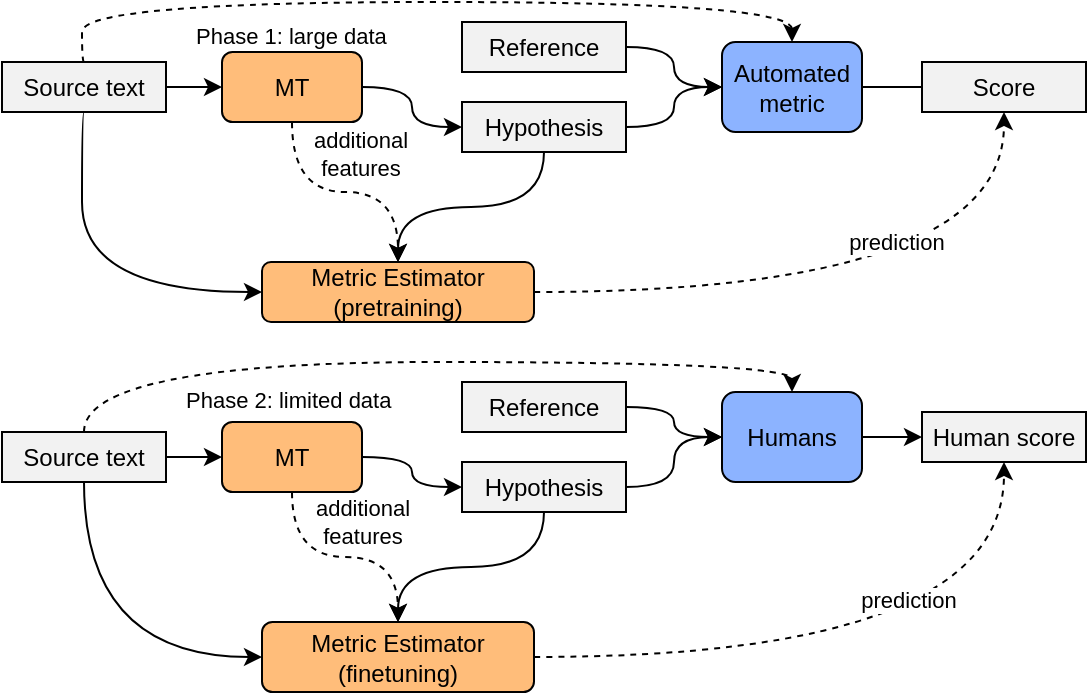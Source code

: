 <mxfile version="20.2.3" type="device"><diagram id="SWQedYVsy_tO1SeeWkI7" name="Page-1"><mxGraphModel dx="1422" dy="624" grid="1" gridSize="10" guides="1" tooltips="1" connect="1" arrows="1" fold="1" page="1" pageScale="1" pageWidth="850" pageHeight="1100" math="0" shadow="0"><root><mxCell id="0"/><mxCell id="1" parent="0"/><mxCell id="QuPqiqQEvVHGriK6TIgU-7" style="edgeStyle=none;rounded=0;orthogonalLoop=1;jettySize=auto;html=1;" edge="1" parent="1" source="WWA-em7YGh82n0wcgXo1-28" target="WWA-em7YGh82n0wcgXo1-6"><mxGeometry relative="1" as="geometry"/></mxCell><mxCell id="QuPqiqQEvVHGriK6TIgU-10" style="edgeStyle=orthogonalEdgeStyle;rounded=0;orthogonalLoop=1;jettySize=auto;html=1;entryX=0;entryY=0.5;entryDx=0;entryDy=0;curved=1;exitX=0.5;exitY=1;exitDx=0;exitDy=0;" edge="1" parent="1" source="WWA-em7YGh82n0wcgXo1-28" target="WWA-em7YGh82n0wcgXo1-7"><mxGeometry relative="1" as="geometry"><Array as="points"><mxPoint x="180" y="305"/><mxPoint x="180" y="395"/></Array></mxGeometry></mxCell><mxCell id="QuPqiqQEvVHGriK6TIgU-40" style="edgeStyle=orthogonalEdgeStyle;curved=1;rounded=0;orthogonalLoop=1;jettySize=auto;html=1;entryX=0.5;entryY=0;entryDx=0;entryDy=0;dashed=1;exitX=0.5;exitY=0;exitDx=0;exitDy=0;" edge="1" parent="1" source="WWA-em7YGh82n0wcgXo1-28" target="QuPqiqQEvVHGriK6TIgU-3"><mxGeometry relative="1" as="geometry"><Array as="points"><mxPoint x="180" y="280"/><mxPoint x="180" y="250"/><mxPoint x="535" y="250"/></Array></mxGeometry></mxCell><mxCell id="WWA-em7YGh82n0wcgXo1-28" value="&lt;span style=&quot;font-size: 12px;&quot;&gt;Source text&lt;/span&gt;" style="rounded=0;whiteSpace=wrap;html=1;fontSize=10.5;fillColor=#F2F2F2;" parent="1" vertex="1"><mxGeometry x="140" y="280" width="82" height="25" as="geometry"/></mxCell><mxCell id="QuPqiqQEvVHGriK6TIgU-6" style="edgeStyle=orthogonalEdgeStyle;rounded=0;orthogonalLoop=1;jettySize=auto;html=1;curved=1;" edge="1" parent="1" source="WWA-em7YGh82n0wcgXo1-6" target="QuPqiqQEvVHGriK6TIgU-1"><mxGeometry relative="1" as="geometry"/></mxCell><mxCell id="QuPqiqQEvVHGriK6TIgU-26" style="edgeStyle=orthogonalEdgeStyle;curved=1;rounded=0;orthogonalLoop=1;jettySize=auto;html=1;entryX=0.5;entryY=0;entryDx=0;entryDy=0;dashed=1;" edge="1" parent="1" source="WWA-em7YGh82n0wcgXo1-6" target="WWA-em7YGh82n0wcgXo1-7"><mxGeometry relative="1" as="geometry"/></mxCell><mxCell id="QuPqiqQEvVHGriK6TIgU-28" value="additional&lt;br&gt;features" style="edgeLabel;html=1;align=center;verticalAlign=middle;resizable=0;points=[];" vertex="1" connectable="0" parent="QuPqiqQEvVHGriK6TIgU-26"><mxGeometry x="0.206" y="-5" relative="1" as="geometry"><mxPoint x="-5" y="-24" as="offset"/></mxGeometry></mxCell><mxCell id="QuPqiqQEvVHGriK6TIgU-34" value="additional&lt;br&gt;features" style="edgeLabel;html=1;align=center;verticalAlign=middle;resizable=0;points=[];" vertex="1" connectable="0" parent="QuPqiqQEvVHGriK6TIgU-26"><mxGeometry x="0.206" y="-5" relative="1" as="geometry"><mxPoint x="-4" y="160" as="offset"/></mxGeometry></mxCell><mxCell id="WWA-em7YGh82n0wcgXo1-6" value="MT" style="rounded=1;whiteSpace=wrap;html=1;fillColor=#FFBD7A;" parent="1" vertex="1"><mxGeometry x="250" y="275" width="70" height="35" as="geometry"/></mxCell><mxCell id="QuPqiqQEvVHGriK6TIgU-12" style="edgeStyle=orthogonalEdgeStyle;curved=1;rounded=0;orthogonalLoop=1;jettySize=auto;html=1;entryX=0.5;entryY=1;entryDx=0;entryDy=0;dashed=1;" edge="1" parent="1" source="WWA-em7YGh82n0wcgXo1-7" target="QuPqiqQEvVHGriK6TIgU-9"><mxGeometry relative="1" as="geometry"/></mxCell><mxCell id="QuPqiqQEvVHGriK6TIgU-13" value="prediction" style="edgeLabel;html=1;align=center;verticalAlign=middle;resizable=0;points=[];" vertex="1" connectable="0" parent="QuPqiqQEvVHGriK6TIgU-12"><mxGeometry x="0.07" y="25" relative="1" as="geometry"><mxPoint x="7" as="offset"/></mxGeometry></mxCell><mxCell id="WWA-em7YGh82n0wcgXo1-7" value="Metric Estimator&lt;br&gt;(pretraining)" style="rounded=1;whiteSpace=wrap;html=1;fillColor=#FFBD7A;" parent="1" vertex="1"><mxGeometry x="270" y="380" width="136" height="30" as="geometry"/></mxCell><mxCell id="QuPqiqQEvVHGriK6TIgU-5" style="edgeStyle=orthogonalEdgeStyle;rounded=0;orthogonalLoop=1;jettySize=auto;html=1;curved=1;" edge="1" parent="1" source="QuPqiqQEvVHGriK6TIgU-1" target="QuPqiqQEvVHGriK6TIgU-3"><mxGeometry relative="1" as="geometry"/></mxCell><mxCell id="QuPqiqQEvVHGriK6TIgU-11" style="edgeStyle=orthogonalEdgeStyle;curved=1;rounded=0;orthogonalLoop=1;jettySize=auto;html=1;" edge="1" parent="1" source="QuPqiqQEvVHGriK6TIgU-1" target="WWA-em7YGh82n0wcgXo1-7"><mxGeometry relative="1" as="geometry"/></mxCell><mxCell id="QuPqiqQEvVHGriK6TIgU-1" value="&lt;span style=&quot;font-size: 12px;&quot;&gt;Hypothesis&lt;/span&gt;" style="rounded=0;whiteSpace=wrap;html=1;fontSize=10.5;fillColor=#F2F2F2;" vertex="1" parent="1"><mxGeometry x="370" y="300" width="82" height="25" as="geometry"/></mxCell><mxCell id="QuPqiqQEvVHGriK6TIgU-4" style="rounded=0;orthogonalLoop=1;jettySize=auto;html=1;edgeStyle=orthogonalEdgeStyle;curved=1;" edge="1" parent="1" source="QuPqiqQEvVHGriK6TIgU-2" target="QuPqiqQEvVHGriK6TIgU-3"><mxGeometry relative="1" as="geometry"/></mxCell><mxCell id="QuPqiqQEvVHGriK6TIgU-2" value="&lt;span style=&quot;font-size: 12px;&quot;&gt;Reference&lt;/span&gt;" style="rounded=0;whiteSpace=wrap;html=1;fontSize=10.5;fillColor=#F2F2F2;" vertex="1" parent="1"><mxGeometry x="370" y="260" width="82" height="25" as="geometry"/></mxCell><mxCell id="QuPqiqQEvVHGriK6TIgU-8" style="edgeStyle=none;rounded=0;orthogonalLoop=1;jettySize=auto;html=1;" edge="1" parent="1" source="QuPqiqQEvVHGriK6TIgU-3"><mxGeometry relative="1" as="geometry"><mxPoint x="610.0" y="292.5" as="targetPoint"/></mxGeometry></mxCell><mxCell id="QuPqiqQEvVHGriK6TIgU-3" value="Automated&lt;br&gt;metric" style="rounded=1;whiteSpace=wrap;html=1;fillColor=#8CB3FF;" vertex="1" parent="1"><mxGeometry x="500" y="270" width="70" height="45" as="geometry"/></mxCell><mxCell id="QuPqiqQEvVHGriK6TIgU-9" value="&lt;span style=&quot;font-size: 12px;&quot;&gt;Score&lt;/span&gt;" style="rounded=0;whiteSpace=wrap;html=1;fontSize=10.5;fillColor=#F2F2F2;" vertex="1" parent="1"><mxGeometry x="600" y="280" width="82" height="25" as="geometry"/></mxCell><mxCell id="QuPqiqQEvVHGriK6TIgU-24" style="edgeStyle=orthogonalEdgeStyle;curved=1;rounded=0;orthogonalLoop=1;jettySize=auto;html=1;dashed=1;" edge="1" parent="1" source="QuPqiqQEvVHGriK6TIgU-14" target="QuPqiqQEvVHGriK6TIgU-19"><mxGeometry relative="1" as="geometry"/></mxCell><mxCell id="QuPqiqQEvVHGriK6TIgU-38" value="prediction" style="edgeLabel;html=1;align=center;verticalAlign=middle;resizable=0;points=[];" vertex="1" connectable="0" parent="QuPqiqQEvVHGriK6TIgU-24"><mxGeometry x="0.126" y="29" relative="1" as="geometry"><mxPoint as="offset"/></mxGeometry></mxCell><mxCell id="QuPqiqQEvVHGriK6TIgU-14" value="Metric Estimator&lt;br&gt;(finetuning)" style="rounded=1;whiteSpace=wrap;html=1;fillColor=#FFBD7A;" vertex="1" parent="1"><mxGeometry x="270" y="560" width="136" height="35" as="geometry"/></mxCell><mxCell id="QuPqiqQEvVHGriK6TIgU-21" style="edgeStyle=orthogonalEdgeStyle;curved=1;rounded=0;orthogonalLoop=1;jettySize=auto;html=1;entryX=0;entryY=0.5;entryDx=0;entryDy=0;" edge="1" parent="1" source="QuPqiqQEvVHGriK6TIgU-15" target="QuPqiqQEvVHGriK6TIgU-18"><mxGeometry relative="1" as="geometry"/></mxCell><mxCell id="QuPqiqQEvVHGriK6TIgU-15" value="&lt;span style=&quot;font-size: 12px;&quot;&gt;Reference&lt;/span&gt;" style="rounded=0;whiteSpace=wrap;html=1;fontSize=10.5;fillColor=#F2F2F2;" vertex="1" parent="1"><mxGeometry x="370" y="440" width="82" height="25" as="geometry"/></mxCell><mxCell id="QuPqiqQEvVHGriK6TIgU-22" style="edgeStyle=orthogonalEdgeStyle;curved=1;rounded=0;orthogonalLoop=1;jettySize=auto;html=1;" edge="1" parent="1" source="QuPqiqQEvVHGriK6TIgU-16" target="QuPqiqQEvVHGriK6TIgU-18"><mxGeometry relative="1" as="geometry"/></mxCell><mxCell id="QuPqiqQEvVHGriK6TIgU-25" style="edgeStyle=orthogonalEdgeStyle;curved=1;rounded=0;orthogonalLoop=1;jettySize=auto;html=1;" edge="1" parent="1" source="QuPqiqQEvVHGriK6TIgU-16" target="QuPqiqQEvVHGriK6TIgU-14"><mxGeometry relative="1" as="geometry"/></mxCell><mxCell id="QuPqiqQEvVHGriK6TIgU-16" value="&lt;span style=&quot;font-size: 12px;&quot;&gt;Hypothesis&lt;/span&gt;" style="rounded=0;whiteSpace=wrap;html=1;fontSize=10.5;fillColor=#F2F2F2;" vertex="1" parent="1"><mxGeometry x="370" y="480" width="82" height="25" as="geometry"/></mxCell><mxCell id="QuPqiqQEvVHGriK6TIgU-23" style="edgeStyle=orthogonalEdgeStyle;curved=1;rounded=0;orthogonalLoop=1;jettySize=auto;html=1;entryX=0;entryY=0.5;entryDx=0;entryDy=0;exitX=0.5;exitY=1;exitDx=0;exitDy=0;" edge="1" parent="1" source="QuPqiqQEvVHGriK6TIgU-17" target="QuPqiqQEvVHGriK6TIgU-14"><mxGeometry relative="1" as="geometry"><Array as="points"><mxPoint x="181" y="578"/></Array></mxGeometry></mxCell><mxCell id="QuPqiqQEvVHGriK6TIgU-31" style="edgeStyle=orthogonalEdgeStyle;curved=1;rounded=0;orthogonalLoop=1;jettySize=auto;html=1;entryX=0;entryY=0.5;entryDx=0;entryDy=0;" edge="1" parent="1" source="QuPqiqQEvVHGriK6TIgU-17" target="QuPqiqQEvVHGriK6TIgU-29"><mxGeometry relative="1" as="geometry"/></mxCell><mxCell id="QuPqiqQEvVHGriK6TIgU-39" style="edgeStyle=orthogonalEdgeStyle;curved=1;rounded=0;orthogonalLoop=1;jettySize=auto;html=1;entryX=0.5;entryY=0;entryDx=0;entryDy=0;dashed=1;" edge="1" parent="1" source="QuPqiqQEvVHGriK6TIgU-17" target="QuPqiqQEvVHGriK6TIgU-18"><mxGeometry relative="1" as="geometry"><Array as="points"><mxPoint x="181" y="430"/><mxPoint x="535" y="430"/></Array></mxGeometry></mxCell><mxCell id="QuPqiqQEvVHGriK6TIgU-17" value="&lt;span style=&quot;font-size: 12px;&quot;&gt;Source text&lt;/span&gt;" style="rounded=0;whiteSpace=wrap;html=1;fontSize=10.5;fillColor=#F2F2F2;" vertex="1" parent="1"><mxGeometry x="140" y="465" width="82" height="25" as="geometry"/></mxCell><mxCell id="QuPqiqQEvVHGriK6TIgU-20" style="edgeStyle=orthogonalEdgeStyle;curved=1;rounded=0;orthogonalLoop=1;jettySize=auto;html=1;entryX=0;entryY=0.5;entryDx=0;entryDy=0;" edge="1" parent="1" source="QuPqiqQEvVHGriK6TIgU-18" target="QuPqiqQEvVHGriK6TIgU-19"><mxGeometry relative="1" as="geometry"/></mxCell><mxCell id="QuPqiqQEvVHGriK6TIgU-18" value="Humans" style="rounded=1;whiteSpace=wrap;html=1;fillColor=#8CB3FF;" vertex="1" parent="1"><mxGeometry x="500" y="445" width="70" height="45" as="geometry"/></mxCell><mxCell id="QuPqiqQEvVHGriK6TIgU-19" value="&lt;span style=&quot;font-size: 12px;&quot;&gt;Human score&lt;/span&gt;" style="rounded=0;whiteSpace=wrap;html=1;fontSize=10.5;fillColor=#F2F2F2;" vertex="1" parent="1"><mxGeometry x="600" y="455" width="82" height="25" as="geometry"/></mxCell><mxCell id="QuPqiqQEvVHGriK6TIgU-32" style="edgeStyle=orthogonalEdgeStyle;curved=1;rounded=0;orthogonalLoop=1;jettySize=auto;html=1;entryX=0;entryY=0.5;entryDx=0;entryDy=0;" edge="1" parent="1" source="QuPqiqQEvVHGriK6TIgU-29" target="QuPqiqQEvVHGriK6TIgU-16"><mxGeometry relative="1" as="geometry"/></mxCell><mxCell id="QuPqiqQEvVHGriK6TIgU-33" style="edgeStyle=orthogonalEdgeStyle;curved=1;rounded=0;orthogonalLoop=1;jettySize=auto;html=1;entryX=0.5;entryY=0;entryDx=0;entryDy=0;dashed=1;" edge="1" parent="1" source="QuPqiqQEvVHGriK6TIgU-29" target="QuPqiqQEvVHGriK6TIgU-14"><mxGeometry relative="1" as="geometry"/></mxCell><mxCell id="QuPqiqQEvVHGriK6TIgU-29" value="MT" style="rounded=1;whiteSpace=wrap;html=1;fillColor=#FFBD7A;" vertex="1" parent="1"><mxGeometry x="250" y="460" width="70" height="35" as="geometry"/></mxCell><mxCell id="QuPqiqQEvVHGriK6TIgU-42" value="&lt;span style=&quot;color: rgb(0, 0, 0); font-family: Helvetica; font-size: 11px; font-style: normal; font-variant-ligatures: normal; font-variant-caps: normal; font-weight: 400; letter-spacing: normal; orphans: 2; text-align: left; text-indent: 0px; text-transform: none; widows: 2; word-spacing: 0px; -webkit-text-stroke-width: 0px; background-color: rgb(255, 255, 255); text-decoration-thickness: initial; text-decoration-style: initial; text-decoration-color: initial; float: none; display: inline !important;&quot;&gt;Phase 2: limited data&lt;/span&gt;" style="text;whiteSpace=wrap;html=1;" vertex="1" parent="1"><mxGeometry x="230" y="435" width="140" height="20" as="geometry"/></mxCell><mxCell id="QuPqiqQEvVHGriK6TIgU-44" value="&lt;span style=&quot;color: rgb(0, 0, 0); font-family: Helvetica; font-size: 11px; font-style: normal; font-variant-ligatures: normal; font-variant-caps: normal; font-weight: 400; letter-spacing: normal; orphans: 2; text-align: left; text-indent: 0px; text-transform: none; widows: 2; word-spacing: 0px; -webkit-text-stroke-width: 0px; background-color: rgb(255, 255, 255); text-decoration-thickness: initial; text-decoration-style: initial; text-decoration-color: initial; float: none; display: inline !important;&quot;&gt;Phase 1: large data&lt;/span&gt;" style="text;whiteSpace=wrap;html=1;" vertex="1" parent="1"><mxGeometry x="235" y="252.5" width="105" height="27.5" as="geometry"/></mxCell></root></mxGraphModel></diagram></mxfile>